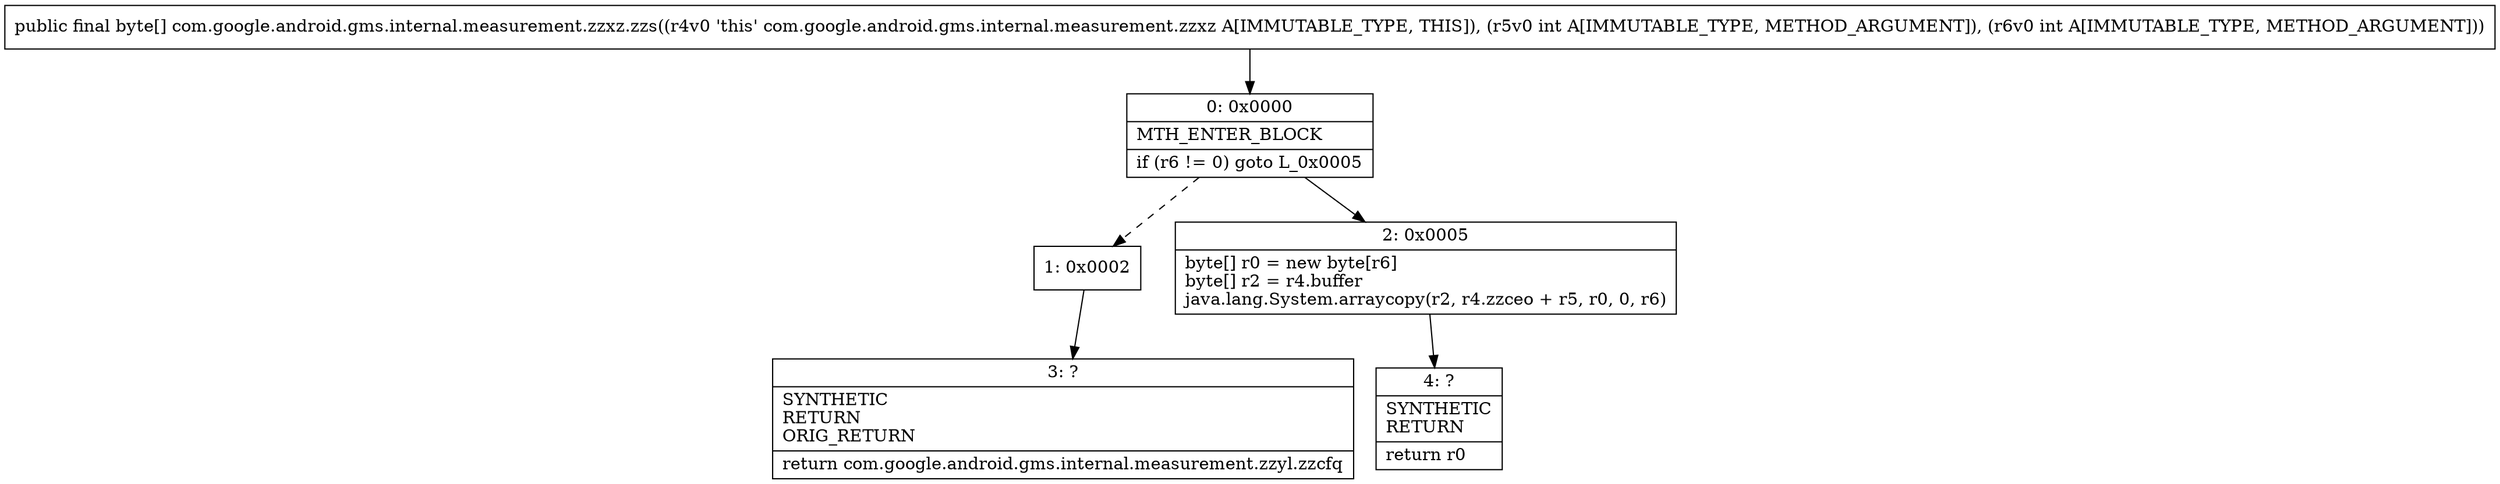 digraph "CFG forcom.google.android.gms.internal.measurement.zzxz.zzs(II)[B" {
Node_0 [shape=record,label="{0\:\ 0x0000|MTH_ENTER_BLOCK\l|if (r6 != 0) goto L_0x0005\l}"];
Node_1 [shape=record,label="{1\:\ 0x0002}"];
Node_2 [shape=record,label="{2\:\ 0x0005|byte[] r0 = new byte[r6]\lbyte[] r2 = r4.buffer\ljava.lang.System.arraycopy(r2, r4.zzceo + r5, r0, 0, r6)\l}"];
Node_3 [shape=record,label="{3\:\ ?|SYNTHETIC\lRETURN\lORIG_RETURN\l|return com.google.android.gms.internal.measurement.zzyl.zzcfq\l}"];
Node_4 [shape=record,label="{4\:\ ?|SYNTHETIC\lRETURN\l|return r0\l}"];
MethodNode[shape=record,label="{public final byte[] com.google.android.gms.internal.measurement.zzxz.zzs((r4v0 'this' com.google.android.gms.internal.measurement.zzxz A[IMMUTABLE_TYPE, THIS]), (r5v0 int A[IMMUTABLE_TYPE, METHOD_ARGUMENT]), (r6v0 int A[IMMUTABLE_TYPE, METHOD_ARGUMENT])) }"];
MethodNode -> Node_0;
Node_0 -> Node_1[style=dashed];
Node_0 -> Node_2;
Node_1 -> Node_3;
Node_2 -> Node_4;
}

